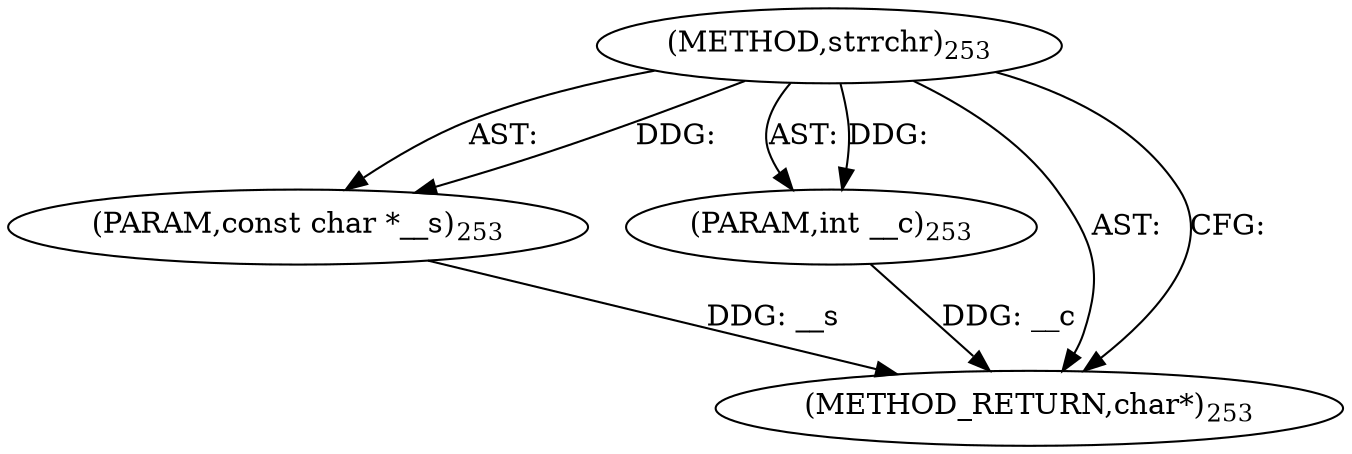 digraph "strrchr" {  
"98859" [label = <(METHOD,strrchr)<SUB>253</SUB>> ]
"98860" [label = <(PARAM,const char *__s)<SUB>253</SUB>> ]
"98861" [label = <(PARAM,int __c)<SUB>253</SUB>> ]
"98862" [label = <(METHOD_RETURN,char*)<SUB>253</SUB>> ]
  "98859" -> "98860"  [ label = "AST: "] 
  "98859" -> "98861"  [ label = "AST: "] 
  "98859" -> "98862"  [ label = "AST: "] 
  "98859" -> "98862"  [ label = "CFG: "] 
  "98860" -> "98862"  [ label = "DDG: __s"] 
  "98861" -> "98862"  [ label = "DDG: __c"] 
  "98859" -> "98860"  [ label = "DDG: "] 
  "98859" -> "98861"  [ label = "DDG: "] 
}
